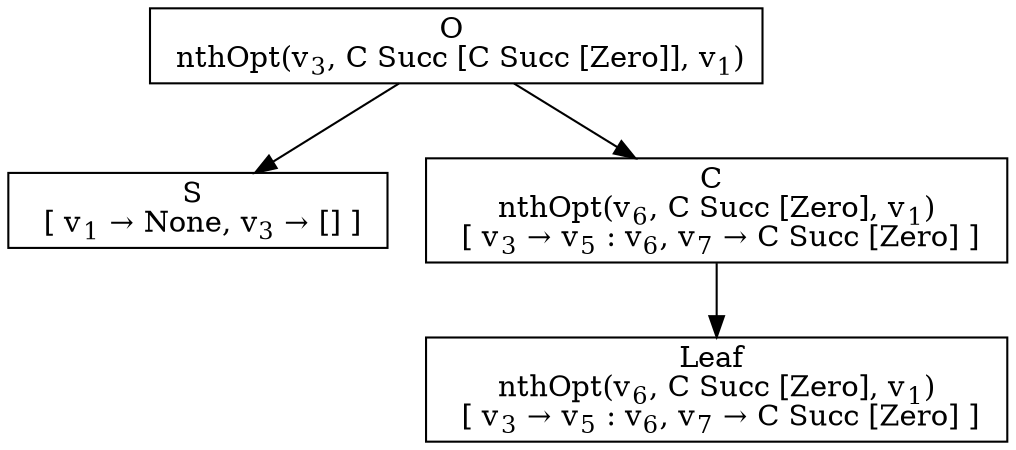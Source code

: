 digraph {
    graph [rankdir=TB
          ,bgcolor=transparent];
    node [shape=box
         ,fillcolor=white
         ,style=filled];
    0 [label=<O <BR/> nthOpt(v<SUB>3</SUB>, C Succ [C Succ [Zero]], v<SUB>1</SUB>)>];
    1 [label=<S <BR/>  [ v<SUB>1</SUB> &rarr; None, v<SUB>3</SUB> &rarr; [] ] >];
    2 [label=<C <BR/> nthOpt(v<SUB>6</SUB>, C Succ [Zero], v<SUB>1</SUB>) <BR/>  [ v<SUB>3</SUB> &rarr; v<SUB>5</SUB> : v<SUB>6</SUB>, v<SUB>7</SUB> &rarr; C Succ [Zero] ] >];
    3 [label=<Leaf <BR/> nthOpt(v<SUB>6</SUB>, C Succ [Zero], v<SUB>1</SUB>) <BR/>  [ v<SUB>3</SUB> &rarr; v<SUB>5</SUB> : v<SUB>6</SUB>, v<SUB>7</SUB> &rarr; C Succ [Zero] ] >];
    0 -> 1 [label=""];
    0 -> 2 [label=""];
    2 -> 3 [label=""];
}